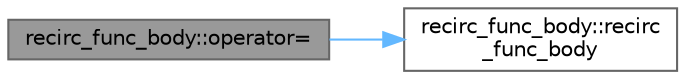 digraph "recirc_func_body::operator="
{
 // LATEX_PDF_SIZE
  bgcolor="transparent";
  edge [fontname=Helvetica,fontsize=10,labelfontname=Helvetica,labelfontsize=10];
  node [fontname=Helvetica,fontsize=10,shape=box,height=0.2,width=0.4];
  rankdir="LR";
  Node1 [id="Node000001",label="recirc_func_body::operator=",height=0.2,width=0.4,color="gray40", fillcolor="grey60", style="filled", fontcolor="black",tooltip=" "];
  Node1 -> Node2 [id="edge1_Node000001_Node000002",color="steelblue1",style="solid",tooltip=" "];
  Node2 [id="Node000002",label="recirc_func_body::recirc\l_func_body",height=0.2,width=0.4,color="grey40", fillcolor="white", style="filled",URL="$classrecirc__func__body.html#ad0c82c401a32b215ae8b346425ef9858",tooltip=" "];
}
